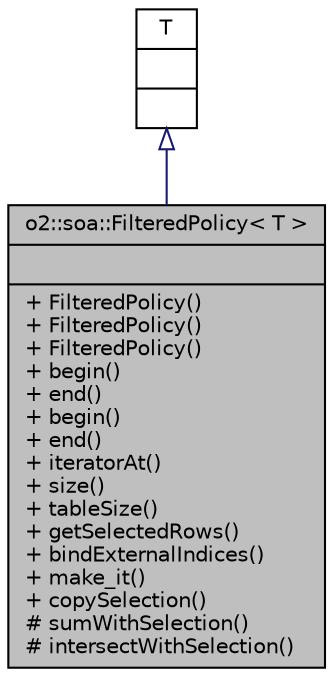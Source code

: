 digraph "o2::soa::FilteredPolicy&lt; T &gt;"
{
 // INTERACTIVE_SVG=YES
  bgcolor="transparent";
  edge [fontname="Helvetica",fontsize="10",labelfontname="Helvetica",labelfontsize="10"];
  node [fontname="Helvetica",fontsize="10",shape=record];
  Node5 [label="{o2::soa::FilteredPolicy\< T \>\n||+ FilteredPolicy()\l+ FilteredPolicy()\l+ FilteredPolicy()\l+ begin()\l+ end()\l+ begin()\l+ end()\l+ iteratorAt()\l+ size()\l+ tableSize()\l+ getSelectedRows()\l+ bindExternalIndices()\l+ make_it()\l+ copySelection()\l# sumWithSelection()\l# intersectWithSelection()\l}",height=0.2,width=0.4,color="black", fillcolor="grey75", style="filled", fontcolor="black"];
  Node6 -> Node5 [dir="back",color="midnightblue",fontsize="10",style="solid",arrowtail="onormal",fontname="Helvetica"];
  Node6 [label="{T\n||}",height=0.2,width=0.4,color="black",URL="$d3/d5f/classo2_1_1soa_1_1T.html"];
}

